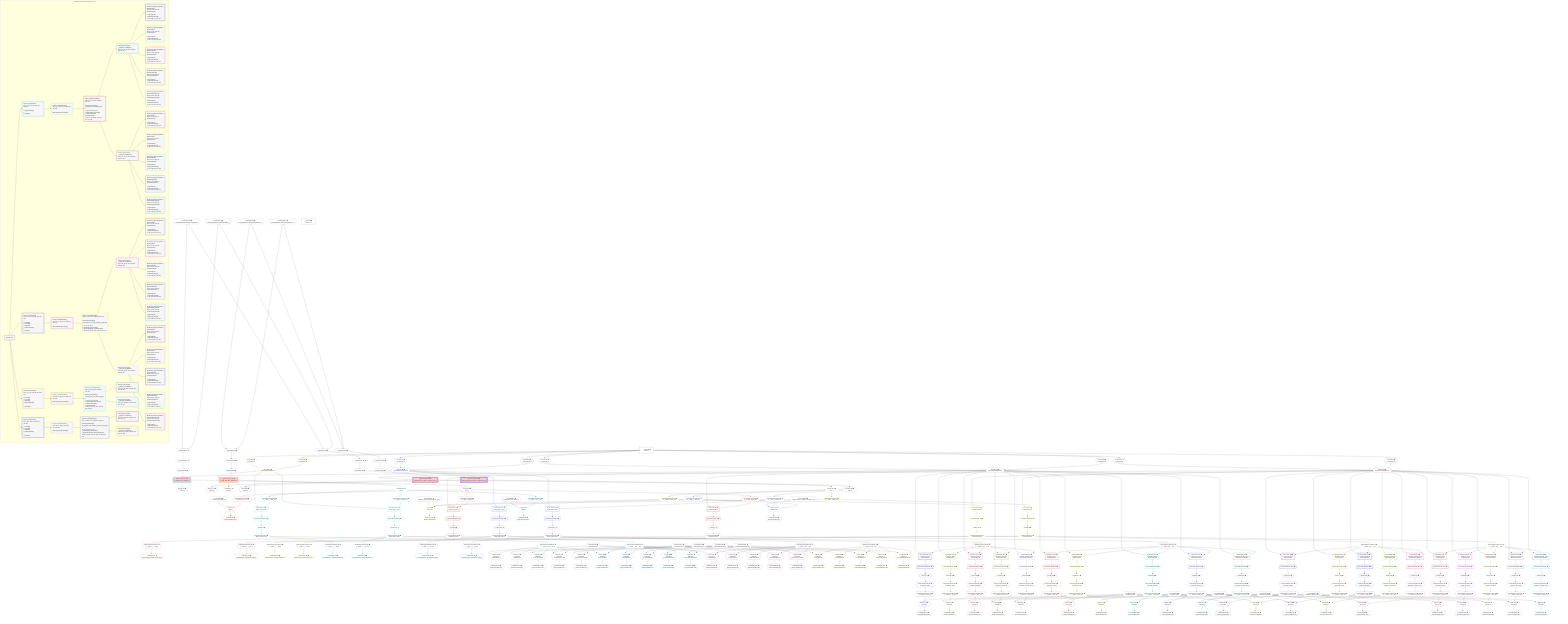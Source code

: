 %%{init: {'themeVariables': { 'fontSize': '12px'}}}%%
graph TD
    classDef path fill:#eee,stroke:#000,color:#000
    classDef plan fill:#fff,stroke-width:1px,color:#000
    classDef itemplan fill:#fff,stroke-width:2px,color:#000
    classDef unbatchedplan fill:#dff,stroke-width:1px,color:#000
    classDef sideeffectplan fill:#fcc,stroke-width:2px,color:#000
    classDef bucket fill:#f6f6f6,color:#000,stroke-width:2px,text-align:left

    subgraph "Buckets for mutations/v4/polymorphic.relay"
    Bucket0("Bucket 0 (root)"):::bucket
    Bucket1("Bucket 1 (mutationField)<br />Deps: 14, 15, 50, 320, 325, 330, 335, 340<br /><br />1: PgInsertSingle[11]<br />2: <br />ᐳ: Object[16]"):::bucket
    Bucket2("Bucket 2 (mutationField)<br />Deps: 26, 2, 69, 320, 325, 330, 335, 340<br /><br />1: Access[23]<br />2: Access[24]<br />3: Object[25]<br />4: PgInsertSingle[22]<br />5: <br />ᐳ: Object[27]"):::bucket
    Bucket3("Bucket 3 (mutationField)<br />Deps: 37, 2, 89, 420, 425, 430, 435, 440<br /><br />1: Access[34]<br />2: Access[35]<br />3: Object[36]<br />4: PgInsertSingle[33]<br />5: <br />ᐳ: Object[38]"):::bucket
    Bucket4("Bucket 4 (mutationField)<br />Deps: 48, 2, 108, 420, 425, 430, 435, 440<br /><br />1: Access[45]<br />2: Access[46]<br />3: Object[47]<br />4: PgInsertSingle[44]<br />5: <br />ᐳ: Object[49]"):::bucket
    Bucket5("Bucket 5 (nullableBoundary)<br />Deps: 16, 11, 50, 14, 320, 325, 330, 335, 340<br /><br />ROOT Object{1}ᐸ{result}ᐳ[16]"):::bucket
    Bucket6("Bucket 6 (nullableBoundary)<br />Deps: 27, 22, 69, 25, 320, 325, 330, 335, 340<br /><br />ROOT Object{2}ᐸ{result}ᐳ[27]"):::bucket
    Bucket7("Bucket 7 (nullableBoundary)<br />Deps: 38, 33, 89, 36, 420, 425, 430, 435, 440<br /><br />ROOT Object{3}ᐸ{result}ᐳ[38]"):::bucket
    Bucket8("Bucket 8 (nullableBoundary)<br />Deps: 49, 44, 108, 47, 420, 425, 430, 435, 440<br /><br />ROOT Object{4}ᐸ{result}ᐳ[49]"):::bucket
    Bucket9("Bucket 9 (nullableBoundary)<br />Deps: 11, 50, 14, 320, 325, 330, 335, 340<br /><br />ROOT PgInsertSingle{1}ᐸrelational_item_relations()ᐳ[11]<br />1: <br />ᐳ: 52, 51, 53, 54, 55, 63<br />2: PgSelect[56], PgSelect[64]<br />3: PgSelectRows[61], PgSelectRows[67]<br />ᐳ: 60, 62, 66, 68, 128, 130, 131, 172, 174, 175"):::bucket
    Bucket10("Bucket 10 (nullableBoundary)<br />Deps: 22, 69, 25, 320, 325, 330, 335, 340<br /><br />ROOT PgInsertSingle{2}ᐸrelational_item_relation_composite_pks()ᐳ[22]<br />1: <br />ᐳ: 71, 70, 72, 73, 74<br />2: PgSelect[76], PgSelect[84]<br />3: PgSelectRows[81], PgSelectRows[87]<br />ᐳ: 80, 82, 86, 88, 216, 218, 219, 260, 262, 263"):::bucket
    Bucket11("Bucket 11 (nullableBoundary)<br />Deps: 33, 89, 36, 420, 425, 430, 435, 440<br /><br />ROOT PgInsertSingle{3}ᐸsingle_table_item_relations()ᐳ[33]<br />1: <br />ᐳ: 91, 90, 92, 93, 94, 102<br />2: PgSelect[95], PgSelect[103]<br />3: PgSelectRows[100], PgSelectRows[106]<br />ᐳ: 99, 101, 105, 107, 304, 306, 307, 308, 310, 311"):::bucket
    Bucket12("Bucket 12 (nullableBoundary)<br />Deps: 44, 108, 47, 420, 425, 430, 435, 440<br /><br />ROOT PgInsertSingle{4}ᐸsingle_table_item_relation_composite_pks()ᐳ[44]<br />1: <br />ᐳ: 110, 109, 111, 112, 113<br />2: PgSelect[115], PgSelect[123]<br />3: PgSelectRows[120], PgSelectRows[126]<br />ᐳ: 119, 121, 125, 127, 312, 314, 315, 316, 318, 319"):::bucket
    Bucket13("Bucket 13 (polymorphic)<br />__typename: Lambda[131]<br />Deps: 131, 14, 128, 320, 325, 330, 335, 340, 130"):::bucket
    Bucket14("Bucket 14 (polymorphic)<br />__typename: Lambda[175]<br />Deps: 175, 14, 172, 320, 325, 330, 335, 340, 174"):::bucket
    Bucket15("Bucket 15 (polymorphic)<br />__typename: Lambda[219]<br />Deps: 219, 25, 216, 320, 325, 330, 335, 340, 218"):::bucket
    Bucket16("Bucket 16 (polymorphic)<br />__typename: Lambda[263]<br />Deps: 263, 25, 260, 320, 325, 330, 335, 340, 262"):::bucket
    Bucket17("Bucket 17 (polymorphic)<br />__typename: Lambda[307]<br />Deps: 420, 304, 425, 430, 435, 440, 307, 101, 306"):::bucket
    Bucket18("Bucket 18 (polymorphic)<br />__typename: Lambda[311]<br />Deps: 420, 308, 425, 430, 435, 440, 311, 107, 310"):::bucket
    Bucket19("Bucket 19 (polymorphic)<br />__typename: Lambda[315]<br />Deps: 420, 312, 425, 430, 435, 440, 315, 121, 314"):::bucket
    Bucket20("Bucket 20 (polymorphic)<br />__typename: Lambda[319]<br />Deps: 420, 316, 425, 430, 435, 440, 319, 127, 318"):::bucket
    Bucket21("Bucket 21 (polymorphicPartition)<br />|RelationalTopic<br />Deps: 14, 128, 320, 130<br />ᐳRelationalTopic<br /><br />1: PgSelect[133]<br />2: PgSelectRows[138]<br />ᐳ: 137, 139, 321, 322, 323"):::bucket
    Bucket22("Bucket 22 (polymorphicPartition)<br />|RelationalPost<br />Deps: 14, 128, 325, 130<br />ᐳRelationalPost<br /><br />1: PgSelect[141]<br />2: PgSelectRows[146]<br />ᐳ: 145, 147, 326, 327, 328"):::bucket
    Bucket23("Bucket 23 (polymorphicPartition)<br />|RelationalDivider<br />Deps: 14, 128, 330, 130<br />ᐳRelationalDivider<br /><br />1: PgSelect[149]<br />2: PgSelectRows[154]<br />ᐳ: 153, 155, 331, 332, 333"):::bucket
    Bucket24("Bucket 24 (polymorphicPartition)<br />|RelationalChecklist<br />Deps: 14, 128, 335, 130<br />ᐳRelationalChecklist<br /><br />1: PgSelect[157]<br />2: PgSelectRows[162]<br />ᐳ: 161, 163, 336, 337, 338"):::bucket
    Bucket25("Bucket 25 (polymorphicPartition)<br />|RelationalChecklistItem<br />Deps: 14, 128, 340, 130<br />ᐳRelationalChecklistItem<br /><br />1: PgSelect[165]<br />2: PgSelectRows[170]<br />ᐳ: 169, 171, 341, 342, 343"):::bucket
    Bucket26("Bucket 26 (polymorphicPartition)<br />|RelationalTopic<br />Deps: 14, 172, 320, 174<br />ᐳRelationalTopic<br /><br />1: PgSelect[177]<br />2: PgSelectRows[182]<br />ᐳ: 181, 183, 346, 347, 348"):::bucket
    Bucket27("Bucket 27 (polymorphicPartition)<br />|RelationalPost<br />Deps: 14, 172, 325, 174<br />ᐳRelationalPost<br /><br />1: PgSelect[185]<br />2: PgSelectRows[190]<br />ᐳ: 189, 191, 351, 352, 353"):::bucket
    Bucket28("Bucket 28 (polymorphicPartition)<br />|RelationalDivider<br />Deps: 14, 172, 330, 174<br />ᐳRelationalDivider<br /><br />1: PgSelect[193]<br />2: PgSelectRows[198]<br />ᐳ: 197, 199, 356, 357, 358"):::bucket
    Bucket29("Bucket 29 (polymorphicPartition)<br />|RelationalChecklist<br />Deps: 14, 172, 335, 174<br />ᐳRelationalChecklist<br /><br />1: PgSelect[201]<br />2: PgSelectRows[206]<br />ᐳ: 205, 207, 361, 362, 363"):::bucket
    Bucket30("Bucket 30 (polymorphicPartition)<br />|RelationalChecklistItem<br />Deps: 14, 172, 340, 174<br />ᐳRelationalChecklistItem<br /><br />1: PgSelect[209]<br />2: PgSelectRows[214]<br />ᐳ: 213, 215, 366, 367, 368"):::bucket
    Bucket31("Bucket 31 (polymorphicPartition)<br />|RelationalTopic<br />Deps: 25, 216, 320, 218<br />ᐳRelationalTopic<br /><br />1: PgSelect[221]<br />2: PgSelectRows[226]<br />ᐳ: 225, 227, 371, 372, 373"):::bucket
    Bucket32("Bucket 32 (polymorphicPartition)<br />|RelationalPost<br />Deps: 25, 216, 325, 218<br />ᐳRelationalPost<br /><br />1: PgSelect[229]<br />2: PgSelectRows[234]<br />ᐳ: 233, 235, 376, 377, 378"):::bucket
    Bucket33("Bucket 33 (polymorphicPartition)<br />|RelationalDivider<br />Deps: 25, 216, 330, 218<br />ᐳRelationalDivider<br /><br />1: PgSelect[237]<br />2: PgSelectRows[242]<br />ᐳ: 241, 243, 381, 382, 383"):::bucket
    Bucket34("Bucket 34 (polymorphicPartition)<br />|RelationalChecklist<br />Deps: 25, 216, 335, 218<br />ᐳRelationalChecklist<br /><br />1: PgSelect[245]<br />2: PgSelectRows[250]<br />ᐳ: 249, 251, 386, 387, 388"):::bucket
    Bucket35("Bucket 35 (polymorphicPartition)<br />|RelationalChecklistItem<br />Deps: 25, 216, 340, 218<br />ᐳRelationalChecklistItem<br /><br />1: PgSelect[253]<br />2: PgSelectRows[258]<br />ᐳ: 257, 259, 391, 392, 393"):::bucket
    Bucket36("Bucket 36 (polymorphicPartition)<br />|RelationalTopic<br />Deps: 25, 260, 320, 262<br />ᐳRelationalTopic<br /><br />1: PgSelect[265]<br />2: PgSelectRows[270]<br />ᐳ: 269, 271, 396, 397, 398"):::bucket
    Bucket37("Bucket 37 (polymorphicPartition)<br />|RelationalPost<br />Deps: 25, 260, 325, 262<br />ᐳRelationalPost<br /><br />1: PgSelect[273]<br />2: PgSelectRows[278]<br />ᐳ: 277, 279, 401, 402, 403"):::bucket
    Bucket38("Bucket 38 (polymorphicPartition)<br />|RelationalDivider<br />Deps: 25, 260, 330, 262<br />ᐳRelationalDivider<br /><br />1: PgSelect[281]<br />2: PgSelectRows[286]<br />ᐳ: 285, 287, 406, 407, 408"):::bucket
    Bucket39("Bucket 39 (polymorphicPartition)<br />|RelationalChecklist<br />Deps: 25, 260, 335, 262<br />ᐳRelationalChecklist<br /><br />1: PgSelect[289]<br />2: PgSelectRows[294]<br />ᐳ: 293, 295, 411, 412, 413"):::bucket
    Bucket40("Bucket 40 (polymorphicPartition)<br />|RelationalChecklistItem<br />Deps: 25, 260, 340, 262<br />ᐳRelationalChecklistItem<br /><br />1: PgSelect[297]<br />2: PgSelectRows[302]<br />ᐳ: 301, 303, 416, 417, 418"):::bucket
    end
    Bucket0 --> Bucket1 & Bucket2 & Bucket3 & Bucket4
    Bucket1 --> Bucket5
    Bucket2 --> Bucket6
    Bucket3 --> Bucket7
    Bucket4 --> Bucket8
    Bucket5 --> Bucket9
    Bucket6 --> Bucket10
    Bucket7 --> Bucket11
    Bucket8 --> Bucket12
    Bucket9 --> Bucket13 & Bucket14
    Bucket10 --> Bucket15 & Bucket16
    Bucket11 --> Bucket17 & Bucket18
    Bucket12 --> Bucket19 & Bucket20
    Bucket13 --> Bucket21 & Bucket22 & Bucket23 & Bucket24 & Bucket25
    Bucket14 --> Bucket26 & Bucket27 & Bucket28 & Bucket29 & Bucket30
    Bucket15 --> Bucket31 & Bucket32 & Bucket33 & Bucket34 & Bucket35
    Bucket16 --> Bucket36 & Bucket37 & Bucket38 & Bucket39 & Bucket40

    %% plan dependencies
    __InputObject8{{"__InputObject[8∈0] ➊"}}:::plan
    Constant520{{"Constant[520∈0] ➊<br />ᐸ'WyJyZWxhdGlvbmFsX3RvcGljcyIsMV0='ᐳ"}}:::plan
    Constant521{{"Constant[521∈0] ➊<br />ᐸ'WyJyZWxhdGlvbmFsX3RvcGljcyIsMl0='ᐳ"}}:::plan
    Constant520 & Constant521 --> __InputObject8
    __InputObject30{{"__InputObject[30∈0] ➊"}}:::plan
    Constant522{{"Constant[522∈0] ➊<br />ᐸ'WyJTaW5nbGVUYWJsZVRvcGljIiwxXQ=='ᐳ"}}:::plan
    Constant523{{"Constant[523∈0] ➊<br />ᐸ'WyJTaW5nbGVUYWJsZVRvcGljIiwyXQ=='ᐳ"}}:::plan
    Constant522 & Constant523 --> __InputObject30
    __InputObject6{{"__InputObject[6∈0] ➊"}}:::plan
    __InputObject8 --> __InputObject6
    Object14{{"Object[14∈0] ➊<br />ᐸ{pgSettings,withPgClient}ᐳ"}}:::plan
    Access12{{"Access[12∈0] ➊<br />ᐸ2.pgSettingsᐳ"}}:::plan
    Access13{{"Access[13∈0] ➊<br />ᐸ2.withPgClientᐳ"}}:::plan
    Access12 & Access13 --> Object14
    __InputObject17{{"__InputObject[17∈0] ➊"}}:::plan
    __InputObject19{{"__InputObject[19∈0] ➊"}}:::plan
    __InputObject19 --> __InputObject17
    Constant520 & Constant521 --> __InputObject19
    __InputObject28{{"__InputObject[28∈0] ➊"}}:::plan
    __InputObject30 --> __InputObject28
    __InputObject39{{"__InputObject[39∈0] ➊"}}:::plan
    __InputObject41{{"__InputObject[41∈0] ➊"}}:::plan
    __InputObject41 --> __InputObject39
    Constant522 & Constant523 --> __InputObject41
    __Value2["__Value[2∈0] ➊<br />ᐸcontextᐳ"]:::plan
    __Value2 --> Access12
    __Value2 --> Access13
    ApplyInput15{{"ApplyInput[15∈0] ➊"}}:::plan
    __InputObject6 --> ApplyInput15
    ApplyInput26{{"ApplyInput[26∈0] ➊"}}:::plan
    __InputObject17 --> ApplyInput26
    ApplyInput37{{"ApplyInput[37∈0] ➊"}}:::plan
    __InputObject28 --> ApplyInput37
    ApplyInput48{{"ApplyInput[48∈0] ➊"}}:::plan
    __InputObject39 --> ApplyInput48
    __Value4["__Value[4∈0] ➊<br />ᐸrootValueᐳ"]:::plan
    Constant50{{"Constant[50∈0] ➊<br />ᐸ'relational_item_relations'ᐳ"}}:::plan
    Constant69{{"Constant[69∈0] ➊<br />ᐸ'relational_item_relation_composite_pks'ᐳ"}}:::plan
    Constant89{{"Constant[89∈0] ➊<br />ᐸ'single_table_item_relations'ᐳ"}}:::plan
    Constant108{{"Constant[108∈0] ➊<br />ᐸ'single_table_item_relation_composite_pks'ᐳ"}}:::plan
    Constant320{{"Constant[320∈0] ➊<br />ᐸ'relational_topics'ᐳ"}}:::plan
    Constant325{{"Constant[325∈0] ➊<br />ᐸ'relational_posts'ᐳ"}}:::plan
    Constant330{{"Constant[330∈0] ➊<br />ᐸ'relational_dividers'ᐳ"}}:::plan
    Constant335{{"Constant[335∈0] ➊<br />ᐸ'relational_checklists'ᐳ"}}:::plan
    Constant340{{"Constant[340∈0] ➊<br />ᐸ'relational_checklist_items'ᐳ"}}:::plan
    Constant420{{"Constant[420∈0] ➊<br />ᐸ'SingleTableTopic'ᐳ"}}:::plan
    Constant425{{"Constant[425∈0] ➊<br />ᐸ'SingleTablePost'ᐳ"}}:::plan
    Constant430{{"Constant[430∈0] ➊<br />ᐸ'SingleTableDivider'ᐳ"}}:::plan
    Constant435{{"Constant[435∈0] ➊<br />ᐸ'SingleTableChecklist'ᐳ"}}:::plan
    Constant440{{"Constant[440∈0] ➊<br />ᐸ'SingleTableChecklistItem'ᐳ"}}:::plan
    PgInsertSingle11[["PgInsertSingle[11∈1] ➊<br />ᐸrelational_item_relations()ᐳ"]]:::sideeffectplan
    Object14 & ApplyInput15 --> PgInsertSingle11
    Object16{{"Object[16∈1] ➊<br />ᐸ{result}ᐳ"}}:::plan
    PgInsertSingle11 --> Object16
    PgInsertSingle22[["PgInsertSingle[22∈2] ➊<br />ᐸrelational_item_relation_composite_pks()ᐳ"]]:::sideeffectplan
    Object25{{"Object[25∈2] ➊<br />ᐸ{pgSettings,withPgClient}ᐳ"}}:::plan
    Object25 & ApplyInput26 --> PgInsertSingle22
    Access23{{"Access[23∈2] ➊<br />ᐸ2.pgSettingsᐳ"}}:::plan
    Access24{{"Access[24∈2] ➊<br />ᐸ2.withPgClientᐳ"}}:::plan
    Access23 & Access24 --> Object25
    __Value2 --> Access23
    __Value2 --> Access24
    Object27{{"Object[27∈2] ➊<br />ᐸ{result}ᐳ"}}:::plan
    PgInsertSingle22 --> Object27
    PgInsertSingle33[["PgInsertSingle[33∈3] ➊<br />ᐸsingle_table_item_relations()ᐳ"]]:::sideeffectplan
    Object36{{"Object[36∈3] ➊<br />ᐸ{pgSettings,withPgClient}ᐳ"}}:::plan
    Object36 & ApplyInput37 --> PgInsertSingle33
    Access34{{"Access[34∈3] ➊<br />ᐸ2.pgSettingsᐳ"}}:::plan
    Access35{{"Access[35∈3] ➊<br />ᐸ2.withPgClientᐳ"}}:::plan
    Access34 & Access35 --> Object36
    __Value2 --> Access34
    __Value2 --> Access35
    Object38{{"Object[38∈3] ➊<br />ᐸ{result}ᐳ"}}:::plan
    PgInsertSingle33 --> Object38
    PgInsertSingle44[["PgInsertSingle[44∈4] ➊<br />ᐸsingle_table_item_relation_composite_pks()ᐳ"]]:::sideeffectplan
    Object47{{"Object[47∈4] ➊<br />ᐸ{pgSettings,withPgClient}ᐳ"}}:::plan
    Object47 & ApplyInput48 --> PgInsertSingle44
    Access45{{"Access[45∈4] ➊<br />ᐸ2.pgSettingsᐳ"}}:::plan
    Access46{{"Access[46∈4] ➊<br />ᐸ2.withPgClientᐳ"}}:::plan
    Access45 & Access46 --> Object47
    __Value2 --> Access45
    __Value2 --> Access46
    Object49{{"Object[49∈4] ➊<br />ᐸ{result}ᐳ"}}:::plan
    PgInsertSingle44 --> Object49
    List53{{"List[53∈9] ➊<br />ᐸ50,51ᐳ"}}:::plan
    PgClassExpression51{{"PgClassExpression[51∈9] ➊<br />ᐸ__relation...ons__.”id”ᐳ"}}:::plan
    Constant50 & PgClassExpression51 --> List53
    PgSelect56[["PgSelect[56∈9] ➊<br />ᐸrelational_itemsᐳ"]]:::plan
    PgClassExpression55{{"PgClassExpression[55∈9] ➊<br />ᐸ__relation...”child_id”ᐳ"}}:::plan
    Object14 & PgClassExpression55 --> PgSelect56
    PgSelect64[["PgSelect[64∈9] ➊<br />ᐸrelational_itemsᐳ"]]:::plan
    PgClassExpression63{{"PgClassExpression[63∈9] ➊<br />ᐸ__relation...parent_id”ᐳ"}}:::plan
    Object14 & PgClassExpression63 --> PgSelect64
    Access52{{"Access[52∈9] ➊<br />ᐸ11.tᐳ"}}:::plan
    Access52 --> PgClassExpression51
    PgInsertSingle11 --> Access52
    Lambda54{{"Lambda[54∈9] ➊<br />ᐸbase64JSONEncodeᐳ"}}:::plan
    List53 --> Lambda54
    Access52 --> PgClassExpression55
    First60{{"First[60∈9] ➊"}}:::plan
    PgSelectRows61[["PgSelectRows[61∈9] ➊"]]:::plan
    PgSelectRows61 --> First60
    PgSelect56 --> PgSelectRows61
    PgSelectSingle62{{"PgSelectSingle[62∈9] ➊<br />ᐸrelational_itemsᐳ"}}:::plan
    First60 --> PgSelectSingle62
    Access52 --> PgClassExpression63
    First66{{"First[66∈9] ➊"}}:::plan
    PgSelectRows67[["PgSelectRows[67∈9] ➊"]]:::plan
    PgSelectRows67 --> First66
    PgSelect64 --> PgSelectRows67
    PgSelectSingle68{{"PgSelectSingle[68∈9] ➊<br />ᐸrelational_itemsᐳ"}}:::plan
    First66 --> PgSelectSingle68
    PgClassExpression128{{"PgClassExpression[128∈9] ➊<br />ᐸ__relation...ems__.”id”ᐳ"}}:::plan
    PgSelectSingle62 --> PgClassExpression128
    PgClassExpression130{{"PgClassExpression[130∈9] ➊<br />ᐸ__relation...s__.”type”ᐳ"}}:::plan
    PgSelectSingle62 --> PgClassExpression130
    Lambda131{{"Lambda[131∈9] ➊<br />ᐸRelationalItem_typeNameFromTypeᐳ"}}:::plan
    PgClassExpression130 --> Lambda131
    PgClassExpression172{{"PgClassExpression[172∈9] ➊<br />ᐸ__relation...ems__.”id”ᐳ"}}:::plan
    PgSelectSingle68 --> PgClassExpression172
    PgClassExpression174{{"PgClassExpression[174∈9] ➊<br />ᐸ__relation...s__.”type”ᐳ"}}:::plan
    PgSelectSingle68 --> PgClassExpression174
    Lambda175{{"Lambda[175∈9] ➊<br />ᐸRelationalItem_typeNameFromTypeᐳ"}}:::plan
    PgClassExpression174 --> Lambda175
    List73{{"List[73∈10] ➊<br />ᐸ69,70,72ᐳ"}}:::plan
    PgClassExpression70{{"PgClassExpression[70∈10] ➊<br />ᐸ__relation...parent_id”ᐳ"}}:::plan
    PgClassExpression72{{"PgClassExpression[72∈10] ➊<br />ᐸ__relation...”child_id”ᐳ"}}:::plan
    Constant69 & PgClassExpression70 & PgClassExpression72 --> List73
    PgSelect76[["PgSelect[76∈10] ➊<br />ᐸrelational_itemsᐳ"]]:::plan
    Object25 & PgClassExpression72 --> PgSelect76
    PgSelect84[["PgSelect[84∈10] ➊<br />ᐸrelational_itemsᐳ"]]:::plan
    Object25 & PgClassExpression70 --> PgSelect84
    Access71{{"Access[71∈10] ➊<br />ᐸ22.tᐳ"}}:::plan
    Access71 --> PgClassExpression70
    PgInsertSingle22 --> Access71
    Access71 --> PgClassExpression72
    Lambda74{{"Lambda[74∈10] ➊<br />ᐸbase64JSONEncodeᐳ"}}:::plan
    List73 --> Lambda74
    First80{{"First[80∈10] ➊"}}:::plan
    PgSelectRows81[["PgSelectRows[81∈10] ➊"]]:::plan
    PgSelectRows81 --> First80
    PgSelect76 --> PgSelectRows81
    PgSelectSingle82{{"PgSelectSingle[82∈10] ➊<br />ᐸrelational_itemsᐳ"}}:::plan
    First80 --> PgSelectSingle82
    First86{{"First[86∈10] ➊"}}:::plan
    PgSelectRows87[["PgSelectRows[87∈10] ➊"]]:::plan
    PgSelectRows87 --> First86
    PgSelect84 --> PgSelectRows87
    PgSelectSingle88{{"PgSelectSingle[88∈10] ➊<br />ᐸrelational_itemsᐳ"}}:::plan
    First86 --> PgSelectSingle88
    PgClassExpression216{{"PgClassExpression[216∈10] ➊<br />ᐸ__relation...ems__.”id”ᐳ"}}:::plan
    PgSelectSingle82 --> PgClassExpression216
    PgClassExpression218{{"PgClassExpression[218∈10] ➊<br />ᐸ__relation...s__.”type”ᐳ"}}:::plan
    PgSelectSingle82 --> PgClassExpression218
    Lambda219{{"Lambda[219∈10] ➊<br />ᐸRelationalItem_typeNameFromTypeᐳ"}}:::plan
    PgClassExpression218 --> Lambda219
    PgClassExpression260{{"PgClassExpression[260∈10] ➊<br />ᐸ__relation...ems__.”id”ᐳ"}}:::plan
    PgSelectSingle88 --> PgClassExpression260
    PgClassExpression262{{"PgClassExpression[262∈10] ➊<br />ᐸ__relation...s__.”type”ᐳ"}}:::plan
    PgSelectSingle88 --> PgClassExpression262
    Lambda263{{"Lambda[263∈10] ➊<br />ᐸRelationalItem_typeNameFromTypeᐳ"}}:::plan
    PgClassExpression262 --> Lambda263
    List92{{"List[92∈11] ➊<br />ᐸ89,90ᐳ"}}:::plan
    PgClassExpression90{{"PgClassExpression[90∈11] ➊<br />ᐸ__single_t...ons__.”id”ᐳ"}}:::plan
    Constant89 & PgClassExpression90 --> List92
    PgSelect95[["PgSelect[95∈11] ➊<br />ᐸsingle_table_itemsᐳ"]]:::plan
    PgClassExpression94{{"PgClassExpression[94∈11] ➊<br />ᐸ__single_t...”child_id”ᐳ"}}:::plan
    Object36 & PgClassExpression94 --> PgSelect95
    PgSelect103[["PgSelect[103∈11] ➊<br />ᐸsingle_table_itemsᐳ"]]:::plan
    PgClassExpression102{{"PgClassExpression[102∈11] ➊<br />ᐸ__single_t...parent_id”ᐳ"}}:::plan
    Object36 & PgClassExpression102 --> PgSelect103
    Access91{{"Access[91∈11] ➊<br />ᐸ33.tᐳ"}}:::plan
    Access91 --> PgClassExpression90
    PgInsertSingle33 --> Access91
    Lambda93{{"Lambda[93∈11] ➊<br />ᐸbase64JSONEncodeᐳ"}}:::plan
    List92 --> Lambda93
    Access91 --> PgClassExpression94
    First99{{"First[99∈11] ➊"}}:::plan
    PgSelectRows100[["PgSelectRows[100∈11] ➊"]]:::plan
    PgSelectRows100 --> First99
    PgSelect95 --> PgSelectRows100
    PgSelectSingle101{{"PgSelectSingle[101∈11] ➊<br />ᐸsingle_table_itemsᐳ"}}:::plan
    First99 --> PgSelectSingle101
    Access91 --> PgClassExpression102
    First105{{"First[105∈11] ➊"}}:::plan
    PgSelectRows106[["PgSelectRows[106∈11] ➊"]]:::plan
    PgSelectRows106 --> First105
    PgSelect103 --> PgSelectRows106
    PgSelectSingle107{{"PgSelectSingle[107∈11] ➊<br />ᐸsingle_table_itemsᐳ"}}:::plan
    First105 --> PgSelectSingle107
    PgClassExpression304{{"PgClassExpression[304∈11] ➊<br />ᐸ__single_t...ems__.”id”ᐳ"}}:::plan
    PgSelectSingle101 --> PgClassExpression304
    PgClassExpression306{{"PgClassExpression[306∈11] ➊<br />ᐸ__single_t...s__.”type”ᐳ"}}:::plan
    PgSelectSingle101 --> PgClassExpression306
    Lambda307{{"Lambda[307∈11] ➊<br />ᐸSingleTableItem_typeNameFromTypeᐳ"}}:::plan
    PgClassExpression306 --> Lambda307
    PgClassExpression308{{"PgClassExpression[308∈11] ➊<br />ᐸ__single_t...ems__.”id”ᐳ"}}:::plan
    PgSelectSingle107 --> PgClassExpression308
    PgClassExpression310{{"PgClassExpression[310∈11] ➊<br />ᐸ__single_t...s__.”type”ᐳ"}}:::plan
    PgSelectSingle107 --> PgClassExpression310
    Lambda311{{"Lambda[311∈11] ➊<br />ᐸSingleTableItem_typeNameFromTypeᐳ"}}:::plan
    PgClassExpression310 --> Lambda311
    List112{{"List[112∈12] ➊<br />ᐸ108,109,111ᐳ"}}:::plan
    PgClassExpression109{{"PgClassExpression[109∈12] ➊<br />ᐸ__single_t...parent_id”ᐳ"}}:::plan
    PgClassExpression111{{"PgClassExpression[111∈12] ➊<br />ᐸ__single_t...”child_id”ᐳ"}}:::plan
    Constant108 & PgClassExpression109 & PgClassExpression111 --> List112
    PgSelect115[["PgSelect[115∈12] ➊<br />ᐸsingle_table_itemsᐳ"]]:::plan
    Object47 & PgClassExpression111 --> PgSelect115
    PgSelect123[["PgSelect[123∈12] ➊<br />ᐸsingle_table_itemsᐳ"]]:::plan
    Object47 & PgClassExpression109 --> PgSelect123
    Access110{{"Access[110∈12] ➊<br />ᐸ44.tᐳ"}}:::plan
    Access110 --> PgClassExpression109
    PgInsertSingle44 --> Access110
    Access110 --> PgClassExpression111
    Lambda113{{"Lambda[113∈12] ➊<br />ᐸbase64JSONEncodeᐳ"}}:::plan
    List112 --> Lambda113
    First119{{"First[119∈12] ➊"}}:::plan
    PgSelectRows120[["PgSelectRows[120∈12] ➊"]]:::plan
    PgSelectRows120 --> First119
    PgSelect115 --> PgSelectRows120
    PgSelectSingle121{{"PgSelectSingle[121∈12] ➊<br />ᐸsingle_table_itemsᐳ"}}:::plan
    First119 --> PgSelectSingle121
    First125{{"First[125∈12] ➊"}}:::plan
    PgSelectRows126[["PgSelectRows[126∈12] ➊"]]:::plan
    PgSelectRows126 --> First125
    PgSelect123 --> PgSelectRows126
    PgSelectSingle127{{"PgSelectSingle[127∈12] ➊<br />ᐸsingle_table_itemsᐳ"}}:::plan
    First125 --> PgSelectSingle127
    PgClassExpression312{{"PgClassExpression[312∈12] ➊<br />ᐸ__single_t...ems__.”id”ᐳ"}}:::plan
    PgSelectSingle121 --> PgClassExpression312
    PgClassExpression314{{"PgClassExpression[314∈12] ➊<br />ᐸ__single_t...s__.”type”ᐳ"}}:::plan
    PgSelectSingle121 --> PgClassExpression314
    Lambda315{{"Lambda[315∈12] ➊<br />ᐸSingleTableItem_typeNameFromTypeᐳ"}}:::plan
    PgClassExpression314 --> Lambda315
    PgClassExpression316{{"PgClassExpression[316∈12] ➊<br />ᐸ__single_t...ems__.”id”ᐳ"}}:::plan
    PgSelectSingle127 --> PgClassExpression316
    PgClassExpression318{{"PgClassExpression[318∈12] ➊<br />ᐸ__single_t...s__.”type”ᐳ"}}:::plan
    PgSelectSingle127 --> PgClassExpression318
    Lambda319{{"Lambda[319∈12] ➊<br />ᐸSingleTableItem_typeNameFromTypeᐳ"}}:::plan
    PgClassExpression318 --> Lambda319
    List422{{"List[422∈17] ➊<br />ᐸ420,304ᐳ<br />ᐳSingleTableTopic"}}:::plan
    Constant420 & PgClassExpression304 --> List422
    List427{{"List[427∈17] ➊<br />ᐸ425,304ᐳ<br />ᐳSingleTablePost"}}:::plan
    Constant425 & PgClassExpression304 --> List427
    List432{{"List[432∈17] ➊<br />ᐸ430,304ᐳ<br />ᐳSingleTableDivider"}}:::plan
    Constant430 & PgClassExpression304 --> List432
    List437{{"List[437∈17] ➊<br />ᐸ435,304ᐳ<br />ᐳSingleTableChecklist"}}:::plan
    Constant435 & PgClassExpression304 --> List437
    List442{{"List[442∈17] ➊<br />ᐸ440,304ᐳ<br />ᐳSingleTableChecklistItem"}}:::plan
    Constant440 & PgClassExpression304 --> List442
    Lambda423{{"Lambda[423∈17] ➊^<br />ᐸbase64JSONEncodeᐳ"}}:::plan
    List422 --> Lambda423
    Lambda428{{"Lambda[428∈17] ➊^<br />ᐸbase64JSONEncodeᐳ"}}:::plan
    List427 --> Lambda428
    Lambda433{{"Lambda[433∈17] ➊^<br />ᐸbase64JSONEncodeᐳ"}}:::plan
    List432 --> Lambda433
    Lambda438{{"Lambda[438∈17] ➊^<br />ᐸbase64JSONEncodeᐳ"}}:::plan
    List437 --> Lambda438
    Lambda443{{"Lambda[443∈17] ➊^<br />ᐸbase64JSONEncodeᐳ"}}:::plan
    List442 --> Lambda443
    List447{{"List[447∈18] ➊<br />ᐸ420,308ᐳ<br />ᐳSingleTableTopic"}}:::plan
    Constant420 & PgClassExpression308 --> List447
    List452{{"List[452∈18] ➊<br />ᐸ425,308ᐳ<br />ᐳSingleTablePost"}}:::plan
    Constant425 & PgClassExpression308 --> List452
    List457{{"List[457∈18] ➊<br />ᐸ430,308ᐳ<br />ᐳSingleTableDivider"}}:::plan
    Constant430 & PgClassExpression308 --> List457
    List462{{"List[462∈18] ➊<br />ᐸ435,308ᐳ<br />ᐳSingleTableChecklist"}}:::plan
    Constant435 & PgClassExpression308 --> List462
    List467{{"List[467∈18] ➊<br />ᐸ440,308ᐳ<br />ᐳSingleTableChecklistItem"}}:::plan
    Constant440 & PgClassExpression308 --> List467
    Lambda448{{"Lambda[448∈18] ➊^<br />ᐸbase64JSONEncodeᐳ"}}:::plan
    List447 --> Lambda448
    Lambda453{{"Lambda[453∈18] ➊^<br />ᐸbase64JSONEncodeᐳ"}}:::plan
    List452 --> Lambda453
    Lambda458{{"Lambda[458∈18] ➊^<br />ᐸbase64JSONEncodeᐳ"}}:::plan
    List457 --> Lambda458
    Lambda463{{"Lambda[463∈18] ➊^<br />ᐸbase64JSONEncodeᐳ"}}:::plan
    List462 --> Lambda463
    Lambda468{{"Lambda[468∈18] ➊^<br />ᐸbase64JSONEncodeᐳ"}}:::plan
    List467 --> Lambda468
    List472{{"List[472∈19] ➊<br />ᐸ420,312ᐳ<br />ᐳSingleTableTopic"}}:::plan
    Constant420 & PgClassExpression312 --> List472
    List477{{"List[477∈19] ➊<br />ᐸ425,312ᐳ<br />ᐳSingleTablePost"}}:::plan
    Constant425 & PgClassExpression312 --> List477
    List482{{"List[482∈19] ➊<br />ᐸ430,312ᐳ<br />ᐳSingleTableDivider"}}:::plan
    Constant430 & PgClassExpression312 --> List482
    List487{{"List[487∈19] ➊<br />ᐸ435,312ᐳ<br />ᐳSingleTableChecklist"}}:::plan
    Constant435 & PgClassExpression312 --> List487
    List492{{"List[492∈19] ➊<br />ᐸ440,312ᐳ<br />ᐳSingleTableChecklistItem"}}:::plan
    Constant440 & PgClassExpression312 --> List492
    Lambda473{{"Lambda[473∈19] ➊^<br />ᐸbase64JSONEncodeᐳ"}}:::plan
    List472 --> Lambda473
    Lambda478{{"Lambda[478∈19] ➊^<br />ᐸbase64JSONEncodeᐳ"}}:::plan
    List477 --> Lambda478
    Lambda483{{"Lambda[483∈19] ➊^<br />ᐸbase64JSONEncodeᐳ"}}:::plan
    List482 --> Lambda483
    Lambda488{{"Lambda[488∈19] ➊^<br />ᐸbase64JSONEncodeᐳ"}}:::plan
    List487 --> Lambda488
    Lambda493{{"Lambda[493∈19] ➊^<br />ᐸbase64JSONEncodeᐳ"}}:::plan
    List492 --> Lambda493
    List497{{"List[497∈20] ➊<br />ᐸ420,316ᐳ<br />ᐳSingleTableTopic"}}:::plan
    Constant420 & PgClassExpression316 --> List497
    List502{{"List[502∈20] ➊<br />ᐸ425,316ᐳ<br />ᐳSingleTablePost"}}:::plan
    Constant425 & PgClassExpression316 --> List502
    List507{{"List[507∈20] ➊<br />ᐸ430,316ᐳ<br />ᐳSingleTableDivider"}}:::plan
    Constant430 & PgClassExpression316 --> List507
    List512{{"List[512∈20] ➊<br />ᐸ435,316ᐳ<br />ᐳSingleTableChecklist"}}:::plan
    Constant435 & PgClassExpression316 --> List512
    List517{{"List[517∈20] ➊<br />ᐸ440,316ᐳ<br />ᐳSingleTableChecklistItem"}}:::plan
    Constant440 & PgClassExpression316 --> List517
    Lambda498{{"Lambda[498∈20] ➊^<br />ᐸbase64JSONEncodeᐳ"}}:::plan
    List497 --> Lambda498
    Lambda503{{"Lambda[503∈20] ➊^<br />ᐸbase64JSONEncodeᐳ"}}:::plan
    List502 --> Lambda503
    Lambda508{{"Lambda[508∈20] ➊^<br />ᐸbase64JSONEncodeᐳ"}}:::plan
    List507 --> Lambda508
    Lambda513{{"Lambda[513∈20] ➊^<br />ᐸbase64JSONEncodeᐳ"}}:::plan
    List512 --> Lambda513
    Lambda518{{"Lambda[518∈20] ➊^<br />ᐸbase64JSONEncodeᐳ"}}:::plan
    List517 --> Lambda518
    PgSelect133[["PgSelect[133∈21] ➊<br />ᐸrelational_topicsᐳ<br />ᐳRelationalTopic"]]:::plan
    Object14 & PgClassExpression128 --> PgSelect133
    List322{{"List[322∈21] ➊^<br />ᐸ320,321ᐳ"}}:::plan
    PgClassExpression321{{"PgClassExpression[321∈21] ➊^<br />ᐸ__relation...c_item_id”ᐳ"}}:::plan
    Constant320 & PgClassExpression321 --> List322
    First137{{"First[137∈21] ➊^"}}:::plan
    PgSelectRows138[["PgSelectRows[138∈21] ➊^"]]:::plan
    PgSelectRows138 --> First137
    PgSelect133 --> PgSelectRows138
    PgSelectSingle139{{"PgSelectSingle[139∈21] ➊^<br />ᐸrelational_topicsᐳ"}}:::plan
    First137 --> PgSelectSingle139
    PgSelectSingle139 --> PgClassExpression321
    Lambda323{{"Lambda[323∈21] ➊^<br />ᐸbase64JSONEncodeᐳ"}}:::plan
    List322 --> Lambda323
    PgSelect141[["PgSelect[141∈22] ➊<br />ᐸrelational_postsᐳ<br />ᐳRelationalPost"]]:::plan
    Object14 & PgClassExpression128 --> PgSelect141
    List327{{"List[327∈22] ➊^<br />ᐸ325,326ᐳ"}}:::plan
    PgClassExpression326{{"PgClassExpression[326∈22] ➊^<br />ᐸ__relation...t_item_id”ᐳ"}}:::plan
    Constant325 & PgClassExpression326 --> List327
    First145{{"First[145∈22] ➊^"}}:::plan
    PgSelectRows146[["PgSelectRows[146∈22] ➊^"]]:::plan
    PgSelectRows146 --> First145
    PgSelect141 --> PgSelectRows146
    PgSelectSingle147{{"PgSelectSingle[147∈22] ➊^<br />ᐸrelational_postsᐳ"}}:::plan
    First145 --> PgSelectSingle147
    PgSelectSingle147 --> PgClassExpression326
    Lambda328{{"Lambda[328∈22] ➊^<br />ᐸbase64JSONEncodeᐳ"}}:::plan
    List327 --> Lambda328
    PgSelect149[["PgSelect[149∈23] ➊<br />ᐸrelational_dividersᐳ<br />ᐳRelationalDivider"]]:::plan
    Object14 & PgClassExpression128 --> PgSelect149
    List332{{"List[332∈23] ➊^<br />ᐸ330,331ᐳ"}}:::plan
    PgClassExpression331{{"PgClassExpression[331∈23] ➊^<br />ᐸ__relation...r_item_id”ᐳ"}}:::plan
    Constant330 & PgClassExpression331 --> List332
    First153{{"First[153∈23] ➊^"}}:::plan
    PgSelectRows154[["PgSelectRows[154∈23] ➊^"]]:::plan
    PgSelectRows154 --> First153
    PgSelect149 --> PgSelectRows154
    PgSelectSingle155{{"PgSelectSingle[155∈23] ➊^<br />ᐸrelational_dividersᐳ"}}:::plan
    First153 --> PgSelectSingle155
    PgSelectSingle155 --> PgClassExpression331
    Lambda333{{"Lambda[333∈23] ➊^<br />ᐸbase64JSONEncodeᐳ"}}:::plan
    List332 --> Lambda333
    PgSelect157[["PgSelect[157∈24] ➊<br />ᐸrelational_checklistsᐳ<br />ᐳRelationalChecklist"]]:::plan
    Object14 & PgClassExpression128 --> PgSelect157
    List337{{"List[337∈24] ➊^<br />ᐸ335,336ᐳ"}}:::plan
    PgClassExpression336{{"PgClassExpression[336∈24] ➊^<br />ᐸ__relation...t_item_id”ᐳ"}}:::plan
    Constant335 & PgClassExpression336 --> List337
    First161{{"First[161∈24] ➊^"}}:::plan
    PgSelectRows162[["PgSelectRows[162∈24] ➊^"]]:::plan
    PgSelectRows162 --> First161
    PgSelect157 --> PgSelectRows162
    PgSelectSingle163{{"PgSelectSingle[163∈24] ➊^<br />ᐸrelational_checklistsᐳ"}}:::plan
    First161 --> PgSelectSingle163
    PgSelectSingle163 --> PgClassExpression336
    Lambda338{{"Lambda[338∈24] ➊^<br />ᐸbase64JSONEncodeᐳ"}}:::plan
    List337 --> Lambda338
    PgSelect165[["PgSelect[165∈25] ➊<br />ᐸrelational_checklist_itemsᐳ<br />ᐳRelationalChecklistItem"]]:::plan
    Object14 & PgClassExpression128 --> PgSelect165
    List342{{"List[342∈25] ➊^<br />ᐸ340,341ᐳ"}}:::plan
    PgClassExpression341{{"PgClassExpression[341∈25] ➊^<br />ᐸ__relation...m_item_id”ᐳ"}}:::plan
    Constant340 & PgClassExpression341 --> List342
    First169{{"First[169∈25] ➊^"}}:::plan
    PgSelectRows170[["PgSelectRows[170∈25] ➊^"]]:::plan
    PgSelectRows170 --> First169
    PgSelect165 --> PgSelectRows170
    PgSelectSingle171{{"PgSelectSingle[171∈25] ➊^<br />ᐸrelational_checklist_itemsᐳ"}}:::plan
    First169 --> PgSelectSingle171
    PgSelectSingle171 --> PgClassExpression341
    Lambda343{{"Lambda[343∈25] ➊^<br />ᐸbase64JSONEncodeᐳ"}}:::plan
    List342 --> Lambda343
    PgSelect177[["PgSelect[177∈26] ➊<br />ᐸrelational_topicsᐳ<br />ᐳRelationalTopic"]]:::plan
    Object14 & PgClassExpression172 --> PgSelect177
    List347{{"List[347∈26] ➊^<br />ᐸ320,346ᐳ"}}:::plan
    PgClassExpression346{{"PgClassExpression[346∈26] ➊^<br />ᐸ__relation...c_item_id”ᐳ"}}:::plan
    Constant320 & PgClassExpression346 --> List347
    First181{{"First[181∈26] ➊^"}}:::plan
    PgSelectRows182[["PgSelectRows[182∈26] ➊^"]]:::plan
    PgSelectRows182 --> First181
    PgSelect177 --> PgSelectRows182
    PgSelectSingle183{{"PgSelectSingle[183∈26] ➊^<br />ᐸrelational_topicsᐳ"}}:::plan
    First181 --> PgSelectSingle183
    PgSelectSingle183 --> PgClassExpression346
    Lambda348{{"Lambda[348∈26] ➊^<br />ᐸbase64JSONEncodeᐳ"}}:::plan
    List347 --> Lambda348
    PgSelect185[["PgSelect[185∈27] ➊<br />ᐸrelational_postsᐳ<br />ᐳRelationalPost"]]:::plan
    Object14 & PgClassExpression172 --> PgSelect185
    List352{{"List[352∈27] ➊^<br />ᐸ325,351ᐳ"}}:::plan
    PgClassExpression351{{"PgClassExpression[351∈27] ➊^<br />ᐸ__relation...t_item_id”ᐳ"}}:::plan
    Constant325 & PgClassExpression351 --> List352
    First189{{"First[189∈27] ➊^"}}:::plan
    PgSelectRows190[["PgSelectRows[190∈27] ➊^"]]:::plan
    PgSelectRows190 --> First189
    PgSelect185 --> PgSelectRows190
    PgSelectSingle191{{"PgSelectSingle[191∈27] ➊^<br />ᐸrelational_postsᐳ"}}:::plan
    First189 --> PgSelectSingle191
    PgSelectSingle191 --> PgClassExpression351
    Lambda353{{"Lambda[353∈27] ➊^<br />ᐸbase64JSONEncodeᐳ"}}:::plan
    List352 --> Lambda353
    PgSelect193[["PgSelect[193∈28] ➊<br />ᐸrelational_dividersᐳ<br />ᐳRelationalDivider"]]:::plan
    Object14 & PgClassExpression172 --> PgSelect193
    List357{{"List[357∈28] ➊^<br />ᐸ330,356ᐳ"}}:::plan
    PgClassExpression356{{"PgClassExpression[356∈28] ➊^<br />ᐸ__relation...r_item_id”ᐳ"}}:::plan
    Constant330 & PgClassExpression356 --> List357
    First197{{"First[197∈28] ➊^"}}:::plan
    PgSelectRows198[["PgSelectRows[198∈28] ➊^"]]:::plan
    PgSelectRows198 --> First197
    PgSelect193 --> PgSelectRows198
    PgSelectSingle199{{"PgSelectSingle[199∈28] ➊^<br />ᐸrelational_dividersᐳ"}}:::plan
    First197 --> PgSelectSingle199
    PgSelectSingle199 --> PgClassExpression356
    Lambda358{{"Lambda[358∈28] ➊^<br />ᐸbase64JSONEncodeᐳ"}}:::plan
    List357 --> Lambda358
    PgSelect201[["PgSelect[201∈29] ➊<br />ᐸrelational_checklistsᐳ<br />ᐳRelationalChecklist"]]:::plan
    Object14 & PgClassExpression172 --> PgSelect201
    List362{{"List[362∈29] ➊^<br />ᐸ335,361ᐳ"}}:::plan
    PgClassExpression361{{"PgClassExpression[361∈29] ➊^<br />ᐸ__relation...t_item_id”ᐳ"}}:::plan
    Constant335 & PgClassExpression361 --> List362
    First205{{"First[205∈29] ➊^"}}:::plan
    PgSelectRows206[["PgSelectRows[206∈29] ➊^"]]:::plan
    PgSelectRows206 --> First205
    PgSelect201 --> PgSelectRows206
    PgSelectSingle207{{"PgSelectSingle[207∈29] ➊^<br />ᐸrelational_checklistsᐳ"}}:::plan
    First205 --> PgSelectSingle207
    PgSelectSingle207 --> PgClassExpression361
    Lambda363{{"Lambda[363∈29] ➊^<br />ᐸbase64JSONEncodeᐳ"}}:::plan
    List362 --> Lambda363
    PgSelect209[["PgSelect[209∈30] ➊<br />ᐸrelational_checklist_itemsᐳ<br />ᐳRelationalChecklistItem"]]:::plan
    Object14 & PgClassExpression172 --> PgSelect209
    List367{{"List[367∈30] ➊^<br />ᐸ340,366ᐳ"}}:::plan
    PgClassExpression366{{"PgClassExpression[366∈30] ➊^<br />ᐸ__relation...m_item_id”ᐳ"}}:::plan
    Constant340 & PgClassExpression366 --> List367
    First213{{"First[213∈30] ➊^"}}:::plan
    PgSelectRows214[["PgSelectRows[214∈30] ➊^"]]:::plan
    PgSelectRows214 --> First213
    PgSelect209 --> PgSelectRows214
    PgSelectSingle215{{"PgSelectSingle[215∈30] ➊^<br />ᐸrelational_checklist_itemsᐳ"}}:::plan
    First213 --> PgSelectSingle215
    PgSelectSingle215 --> PgClassExpression366
    Lambda368{{"Lambda[368∈30] ➊^<br />ᐸbase64JSONEncodeᐳ"}}:::plan
    List367 --> Lambda368
    PgSelect221[["PgSelect[221∈31] ➊<br />ᐸrelational_topicsᐳ<br />ᐳRelationalTopic"]]:::plan
    Object25 & PgClassExpression216 --> PgSelect221
    List372{{"List[372∈31] ➊^<br />ᐸ320,371ᐳ"}}:::plan
    PgClassExpression371{{"PgClassExpression[371∈31] ➊^<br />ᐸ__relation...c_item_id”ᐳ"}}:::plan
    Constant320 & PgClassExpression371 --> List372
    First225{{"First[225∈31] ➊^"}}:::plan
    PgSelectRows226[["PgSelectRows[226∈31] ➊^"]]:::plan
    PgSelectRows226 --> First225
    PgSelect221 --> PgSelectRows226
    PgSelectSingle227{{"PgSelectSingle[227∈31] ➊^<br />ᐸrelational_topicsᐳ"}}:::plan
    First225 --> PgSelectSingle227
    PgSelectSingle227 --> PgClassExpression371
    Lambda373{{"Lambda[373∈31] ➊^<br />ᐸbase64JSONEncodeᐳ"}}:::plan
    List372 --> Lambda373
    PgSelect229[["PgSelect[229∈32] ➊<br />ᐸrelational_postsᐳ<br />ᐳRelationalPost"]]:::plan
    Object25 & PgClassExpression216 --> PgSelect229
    List377{{"List[377∈32] ➊^<br />ᐸ325,376ᐳ"}}:::plan
    PgClassExpression376{{"PgClassExpression[376∈32] ➊^<br />ᐸ__relation...t_item_id”ᐳ"}}:::plan
    Constant325 & PgClassExpression376 --> List377
    First233{{"First[233∈32] ➊^"}}:::plan
    PgSelectRows234[["PgSelectRows[234∈32] ➊^"]]:::plan
    PgSelectRows234 --> First233
    PgSelect229 --> PgSelectRows234
    PgSelectSingle235{{"PgSelectSingle[235∈32] ➊^<br />ᐸrelational_postsᐳ"}}:::plan
    First233 --> PgSelectSingle235
    PgSelectSingle235 --> PgClassExpression376
    Lambda378{{"Lambda[378∈32] ➊^<br />ᐸbase64JSONEncodeᐳ"}}:::plan
    List377 --> Lambda378
    PgSelect237[["PgSelect[237∈33] ➊<br />ᐸrelational_dividersᐳ<br />ᐳRelationalDivider"]]:::plan
    Object25 & PgClassExpression216 --> PgSelect237
    List382{{"List[382∈33] ➊^<br />ᐸ330,381ᐳ"}}:::plan
    PgClassExpression381{{"PgClassExpression[381∈33] ➊^<br />ᐸ__relation...r_item_id”ᐳ"}}:::plan
    Constant330 & PgClassExpression381 --> List382
    First241{{"First[241∈33] ➊^"}}:::plan
    PgSelectRows242[["PgSelectRows[242∈33] ➊^"]]:::plan
    PgSelectRows242 --> First241
    PgSelect237 --> PgSelectRows242
    PgSelectSingle243{{"PgSelectSingle[243∈33] ➊^<br />ᐸrelational_dividersᐳ"}}:::plan
    First241 --> PgSelectSingle243
    PgSelectSingle243 --> PgClassExpression381
    Lambda383{{"Lambda[383∈33] ➊^<br />ᐸbase64JSONEncodeᐳ"}}:::plan
    List382 --> Lambda383
    PgSelect245[["PgSelect[245∈34] ➊<br />ᐸrelational_checklistsᐳ<br />ᐳRelationalChecklist"]]:::plan
    Object25 & PgClassExpression216 --> PgSelect245
    List387{{"List[387∈34] ➊^<br />ᐸ335,386ᐳ"}}:::plan
    PgClassExpression386{{"PgClassExpression[386∈34] ➊^<br />ᐸ__relation...t_item_id”ᐳ"}}:::plan
    Constant335 & PgClassExpression386 --> List387
    First249{{"First[249∈34] ➊^"}}:::plan
    PgSelectRows250[["PgSelectRows[250∈34] ➊^"]]:::plan
    PgSelectRows250 --> First249
    PgSelect245 --> PgSelectRows250
    PgSelectSingle251{{"PgSelectSingle[251∈34] ➊^<br />ᐸrelational_checklistsᐳ"}}:::plan
    First249 --> PgSelectSingle251
    PgSelectSingle251 --> PgClassExpression386
    Lambda388{{"Lambda[388∈34] ➊^<br />ᐸbase64JSONEncodeᐳ"}}:::plan
    List387 --> Lambda388
    PgSelect253[["PgSelect[253∈35] ➊<br />ᐸrelational_checklist_itemsᐳ<br />ᐳRelationalChecklistItem"]]:::plan
    Object25 & PgClassExpression216 --> PgSelect253
    List392{{"List[392∈35] ➊^<br />ᐸ340,391ᐳ"}}:::plan
    PgClassExpression391{{"PgClassExpression[391∈35] ➊^<br />ᐸ__relation...m_item_id”ᐳ"}}:::plan
    Constant340 & PgClassExpression391 --> List392
    First257{{"First[257∈35] ➊^"}}:::plan
    PgSelectRows258[["PgSelectRows[258∈35] ➊^"]]:::plan
    PgSelectRows258 --> First257
    PgSelect253 --> PgSelectRows258
    PgSelectSingle259{{"PgSelectSingle[259∈35] ➊^<br />ᐸrelational_checklist_itemsᐳ"}}:::plan
    First257 --> PgSelectSingle259
    PgSelectSingle259 --> PgClassExpression391
    Lambda393{{"Lambda[393∈35] ➊^<br />ᐸbase64JSONEncodeᐳ"}}:::plan
    List392 --> Lambda393
    PgSelect265[["PgSelect[265∈36] ➊<br />ᐸrelational_topicsᐳ<br />ᐳRelationalTopic"]]:::plan
    Object25 & PgClassExpression260 --> PgSelect265
    List397{{"List[397∈36] ➊^<br />ᐸ320,396ᐳ"}}:::plan
    PgClassExpression396{{"PgClassExpression[396∈36] ➊^<br />ᐸ__relation...c_item_id”ᐳ"}}:::plan
    Constant320 & PgClassExpression396 --> List397
    First269{{"First[269∈36] ➊^"}}:::plan
    PgSelectRows270[["PgSelectRows[270∈36] ➊^"]]:::plan
    PgSelectRows270 --> First269
    PgSelect265 --> PgSelectRows270
    PgSelectSingle271{{"PgSelectSingle[271∈36] ➊^<br />ᐸrelational_topicsᐳ"}}:::plan
    First269 --> PgSelectSingle271
    PgSelectSingle271 --> PgClassExpression396
    Lambda398{{"Lambda[398∈36] ➊^<br />ᐸbase64JSONEncodeᐳ"}}:::plan
    List397 --> Lambda398
    PgSelect273[["PgSelect[273∈37] ➊<br />ᐸrelational_postsᐳ<br />ᐳRelationalPost"]]:::plan
    Object25 & PgClassExpression260 --> PgSelect273
    List402{{"List[402∈37] ➊^<br />ᐸ325,401ᐳ"}}:::plan
    PgClassExpression401{{"PgClassExpression[401∈37] ➊^<br />ᐸ__relation...t_item_id”ᐳ"}}:::plan
    Constant325 & PgClassExpression401 --> List402
    First277{{"First[277∈37] ➊^"}}:::plan
    PgSelectRows278[["PgSelectRows[278∈37] ➊^"]]:::plan
    PgSelectRows278 --> First277
    PgSelect273 --> PgSelectRows278
    PgSelectSingle279{{"PgSelectSingle[279∈37] ➊^<br />ᐸrelational_postsᐳ"}}:::plan
    First277 --> PgSelectSingle279
    PgSelectSingle279 --> PgClassExpression401
    Lambda403{{"Lambda[403∈37] ➊^<br />ᐸbase64JSONEncodeᐳ"}}:::plan
    List402 --> Lambda403
    PgSelect281[["PgSelect[281∈38] ➊<br />ᐸrelational_dividersᐳ<br />ᐳRelationalDivider"]]:::plan
    Object25 & PgClassExpression260 --> PgSelect281
    List407{{"List[407∈38] ➊^<br />ᐸ330,406ᐳ"}}:::plan
    PgClassExpression406{{"PgClassExpression[406∈38] ➊^<br />ᐸ__relation...r_item_id”ᐳ"}}:::plan
    Constant330 & PgClassExpression406 --> List407
    First285{{"First[285∈38] ➊^"}}:::plan
    PgSelectRows286[["PgSelectRows[286∈38] ➊^"]]:::plan
    PgSelectRows286 --> First285
    PgSelect281 --> PgSelectRows286
    PgSelectSingle287{{"PgSelectSingle[287∈38] ➊^<br />ᐸrelational_dividersᐳ"}}:::plan
    First285 --> PgSelectSingle287
    PgSelectSingle287 --> PgClassExpression406
    Lambda408{{"Lambda[408∈38] ➊^<br />ᐸbase64JSONEncodeᐳ"}}:::plan
    List407 --> Lambda408
    PgSelect289[["PgSelect[289∈39] ➊<br />ᐸrelational_checklistsᐳ<br />ᐳRelationalChecklist"]]:::plan
    Object25 & PgClassExpression260 --> PgSelect289
    List412{{"List[412∈39] ➊^<br />ᐸ335,411ᐳ"}}:::plan
    PgClassExpression411{{"PgClassExpression[411∈39] ➊^<br />ᐸ__relation...t_item_id”ᐳ"}}:::plan
    Constant335 & PgClassExpression411 --> List412
    First293{{"First[293∈39] ➊^"}}:::plan
    PgSelectRows294[["PgSelectRows[294∈39] ➊^"]]:::plan
    PgSelectRows294 --> First293
    PgSelect289 --> PgSelectRows294
    PgSelectSingle295{{"PgSelectSingle[295∈39] ➊^<br />ᐸrelational_checklistsᐳ"}}:::plan
    First293 --> PgSelectSingle295
    PgSelectSingle295 --> PgClassExpression411
    Lambda413{{"Lambda[413∈39] ➊^<br />ᐸbase64JSONEncodeᐳ"}}:::plan
    List412 --> Lambda413
    PgSelect297[["PgSelect[297∈40] ➊<br />ᐸrelational_checklist_itemsᐳ<br />ᐳRelationalChecklistItem"]]:::plan
    Object25 & PgClassExpression260 --> PgSelect297
    List417{{"List[417∈40] ➊^<br />ᐸ340,416ᐳ"}}:::plan
    PgClassExpression416{{"PgClassExpression[416∈40] ➊^<br />ᐸ__relation...m_item_id”ᐳ"}}:::plan
    Constant340 & PgClassExpression416 --> List417
    First301{{"First[301∈40] ➊^"}}:::plan
    PgSelectRows302[["PgSelectRows[302∈40] ➊^"]]:::plan
    PgSelectRows302 --> First301
    PgSelect297 --> PgSelectRows302
    PgSelectSingle303{{"PgSelectSingle[303∈40] ➊^<br />ᐸrelational_checklist_itemsᐳ"}}:::plan
    First301 --> PgSelectSingle303
    PgSelectSingle303 --> PgClassExpression416
    Lambda418{{"Lambda[418∈40] ➊^<br />ᐸbase64JSONEncodeᐳ"}}:::plan
    List417 --> Lambda418

    %% define steps
    classDef bucket0 stroke:#696969
    class Bucket0,__Value2,__Value4,__InputObject6,__InputObject8,Access12,Access13,Object14,ApplyInput15,__InputObject17,__InputObject19,ApplyInput26,__InputObject28,__InputObject30,ApplyInput37,__InputObject39,__InputObject41,ApplyInput48,Constant50,Constant69,Constant89,Constant108,Constant320,Constant325,Constant330,Constant335,Constant340,Constant420,Constant425,Constant430,Constant435,Constant440,Constant520,Constant521,Constant522,Constant523 bucket0
    classDef bucket1 stroke:#00bfff
    class Bucket1,PgInsertSingle11,Object16 bucket1
    classDef bucket2 stroke:#7f007f
    class Bucket2,PgInsertSingle22,Access23,Access24,Object25,Object27 bucket2
    classDef bucket3 stroke:#ffa500
    class Bucket3,PgInsertSingle33,Access34,Access35,Object36,Object38 bucket3
    classDef bucket4 stroke:#0000ff
    class Bucket4,PgInsertSingle44,Access45,Access46,Object47,Object49 bucket4
    classDef bucket5 stroke:#7fff00
    class Bucket5 bucket5
    classDef bucket6 stroke:#ff1493
    class Bucket6 bucket6
    classDef bucket7 stroke:#808000
    class Bucket7 bucket7
    classDef bucket8 stroke:#dda0dd
    class Bucket8 bucket8
    classDef bucket9 stroke:#ff0000
    class Bucket9,PgClassExpression51,Access52,List53,Lambda54,PgClassExpression55,PgSelect56,First60,PgSelectRows61,PgSelectSingle62,PgClassExpression63,PgSelect64,First66,PgSelectRows67,PgSelectSingle68,PgClassExpression128,PgClassExpression130,Lambda131,PgClassExpression172,PgClassExpression174,Lambda175 bucket9
    classDef bucket10 stroke:#ffff00
    class Bucket10,PgClassExpression70,Access71,PgClassExpression72,List73,Lambda74,PgSelect76,First80,PgSelectRows81,PgSelectSingle82,PgSelect84,First86,PgSelectRows87,PgSelectSingle88,PgClassExpression216,PgClassExpression218,Lambda219,PgClassExpression260,PgClassExpression262,Lambda263 bucket10
    classDef bucket11 stroke:#00ffff
    class Bucket11,PgClassExpression90,Access91,List92,Lambda93,PgClassExpression94,PgSelect95,First99,PgSelectRows100,PgSelectSingle101,PgClassExpression102,PgSelect103,First105,PgSelectRows106,PgSelectSingle107,PgClassExpression304,PgClassExpression306,Lambda307,PgClassExpression308,PgClassExpression310,Lambda311 bucket11
    classDef bucket12 stroke:#4169e1
    class Bucket12,PgClassExpression109,Access110,PgClassExpression111,List112,Lambda113,PgSelect115,First119,PgSelectRows120,PgSelectSingle121,PgSelect123,First125,PgSelectRows126,PgSelectSingle127,PgClassExpression312,PgClassExpression314,Lambda315,PgClassExpression316,PgClassExpression318,Lambda319 bucket12
    classDef bucket13 stroke:#3cb371
    class Bucket13 bucket13
    classDef bucket14 stroke:#a52a2a
    class Bucket14 bucket14
    classDef bucket15 stroke:#ff00ff
    class Bucket15 bucket15
    classDef bucket16 stroke:#f5deb3
    class Bucket16 bucket16
    classDef bucket17 stroke:#696969
    class Bucket17,List422,Lambda423,List427,Lambda428,List432,Lambda433,List437,Lambda438,List442,Lambda443 bucket17
    classDef bucket18 stroke:#00bfff
    class Bucket18,List447,Lambda448,List452,Lambda453,List457,Lambda458,List462,Lambda463,List467,Lambda468 bucket18
    classDef bucket19 stroke:#7f007f
    class Bucket19,List472,Lambda473,List477,Lambda478,List482,Lambda483,List487,Lambda488,List492,Lambda493 bucket19
    classDef bucket20 stroke:#ffa500
    class Bucket20,List497,Lambda498,List502,Lambda503,List507,Lambda508,List512,Lambda513,List517,Lambda518 bucket20
    classDef bucket21 stroke:#0000ff
    class Bucket21,PgSelect133,First137,PgSelectRows138,PgSelectSingle139,PgClassExpression321,List322,Lambda323 bucket21
    classDef bucket22 stroke:#7fff00
    class Bucket22,PgSelect141,First145,PgSelectRows146,PgSelectSingle147,PgClassExpression326,List327,Lambda328 bucket22
    classDef bucket23 stroke:#ff1493
    class Bucket23,PgSelect149,First153,PgSelectRows154,PgSelectSingle155,PgClassExpression331,List332,Lambda333 bucket23
    classDef bucket24 stroke:#808000
    class Bucket24,PgSelect157,First161,PgSelectRows162,PgSelectSingle163,PgClassExpression336,List337,Lambda338 bucket24
    classDef bucket25 stroke:#dda0dd
    class Bucket25,PgSelect165,First169,PgSelectRows170,PgSelectSingle171,PgClassExpression341,List342,Lambda343 bucket25
    classDef bucket26 stroke:#ff0000
    class Bucket26,PgSelect177,First181,PgSelectRows182,PgSelectSingle183,PgClassExpression346,List347,Lambda348 bucket26
    classDef bucket27 stroke:#ffff00
    class Bucket27,PgSelect185,First189,PgSelectRows190,PgSelectSingle191,PgClassExpression351,List352,Lambda353 bucket27
    classDef bucket28 stroke:#00ffff
    class Bucket28,PgSelect193,First197,PgSelectRows198,PgSelectSingle199,PgClassExpression356,List357,Lambda358 bucket28
    classDef bucket29 stroke:#4169e1
    class Bucket29,PgSelect201,First205,PgSelectRows206,PgSelectSingle207,PgClassExpression361,List362,Lambda363 bucket29
    classDef bucket30 stroke:#3cb371
    class Bucket30,PgSelect209,First213,PgSelectRows214,PgSelectSingle215,PgClassExpression366,List367,Lambda368 bucket30
    classDef bucket31 stroke:#a52a2a
    class Bucket31,PgSelect221,First225,PgSelectRows226,PgSelectSingle227,PgClassExpression371,List372,Lambda373 bucket31
    classDef bucket32 stroke:#ff00ff
    class Bucket32,PgSelect229,First233,PgSelectRows234,PgSelectSingle235,PgClassExpression376,List377,Lambda378 bucket32
    classDef bucket33 stroke:#f5deb3
    class Bucket33,PgSelect237,First241,PgSelectRows242,PgSelectSingle243,PgClassExpression381,List382,Lambda383 bucket33
    classDef bucket34 stroke:#696969
    class Bucket34,PgSelect245,First249,PgSelectRows250,PgSelectSingle251,PgClassExpression386,List387,Lambda388 bucket34
    classDef bucket35 stroke:#00bfff
    class Bucket35,PgSelect253,First257,PgSelectRows258,PgSelectSingle259,PgClassExpression391,List392,Lambda393 bucket35
    classDef bucket36 stroke:#7f007f
    class Bucket36,PgSelect265,First269,PgSelectRows270,PgSelectSingle271,PgClassExpression396,List397,Lambda398 bucket36
    classDef bucket37 stroke:#ffa500
    class Bucket37,PgSelect273,First277,PgSelectRows278,PgSelectSingle279,PgClassExpression401,List402,Lambda403 bucket37
    classDef bucket38 stroke:#0000ff
    class Bucket38,PgSelect281,First285,PgSelectRows286,PgSelectSingle287,PgClassExpression406,List407,Lambda408 bucket38
    classDef bucket39 stroke:#7fff00
    class Bucket39,PgSelect289,First293,PgSelectRows294,PgSelectSingle295,PgClassExpression411,List412,Lambda413 bucket39
    classDef bucket40 stroke:#ff1493
    class Bucket40,PgSelect297,First301,PgSelectRows302,PgSelectSingle303,PgClassExpression416,List417,Lambda418 bucket40